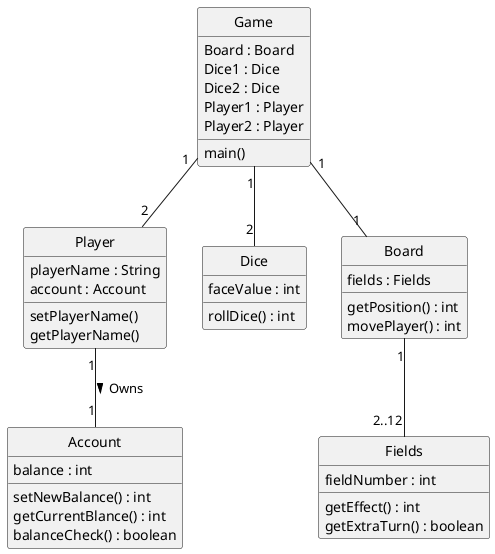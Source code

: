 @startuml ClassDiagram
skinparam style strictuml

class "Game" as Game {
    Board : Board
    Dice1 : Dice
    Dice2 : Dice
    Player1 : Player
    Player2 : Player

    main()
}
class "Player" as Player {
    playerName : String
    account : Account

    setPlayerName()
    getPlayerName()

}

class "Account" as Account {
    balance : int

    setNewBalance() : int
    getCurrentBlance() : int
    balanceCheck() : boolean
}

class "Dice" as Dice {
    faceValue : int

    rollDice() : int
}

class "Board" as Board {
    fields : Fields

    getPosition() : int
    movePlayer() : int
}

class "Fields" as Field {
    fieldNumber : int

    getEffect() : int
    getExtraTurn() : boolean
}

Player "1" -- "1" Account : Owns >
Game "1" -- "2" Player 
Game "1" -- "1" Board
Board "1" -- "2..12" Field
Game "1" -- "2" Dice

@enduml